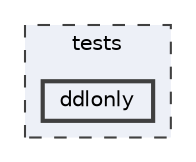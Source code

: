 digraph "tests/ddlonly"
{
 // LATEX_PDF_SIZE
  bgcolor="transparent";
  edge [fontname=Helvetica,fontsize=10,labelfontname=Helvetica,labelfontsize=10];
  node [fontname=Helvetica,fontsize=10,shape=box,height=0.2,width=0.4];
  compound=true
  subgraph clusterdir_59425e443f801f1f2fd8bbe4959a3ccf {
    graph [ bgcolor="#edf0f7", pencolor="grey25", label="tests", fontname=Helvetica,fontsize=10 style="filled,dashed", URL="dir_59425e443f801f1f2fd8bbe4959a3ccf.html",tooltip="SASjs Tests."]
  dir_3b4364e86d34cf9d4423201623adcbd5 [label="ddlonly", fillcolor="#edf0f7", color="grey25", style="filled,bold", URL="dir_3b4364e86d34cf9d4423201623adcbd5.html",tooltip="Tests for DDL macros."];
  }
}
